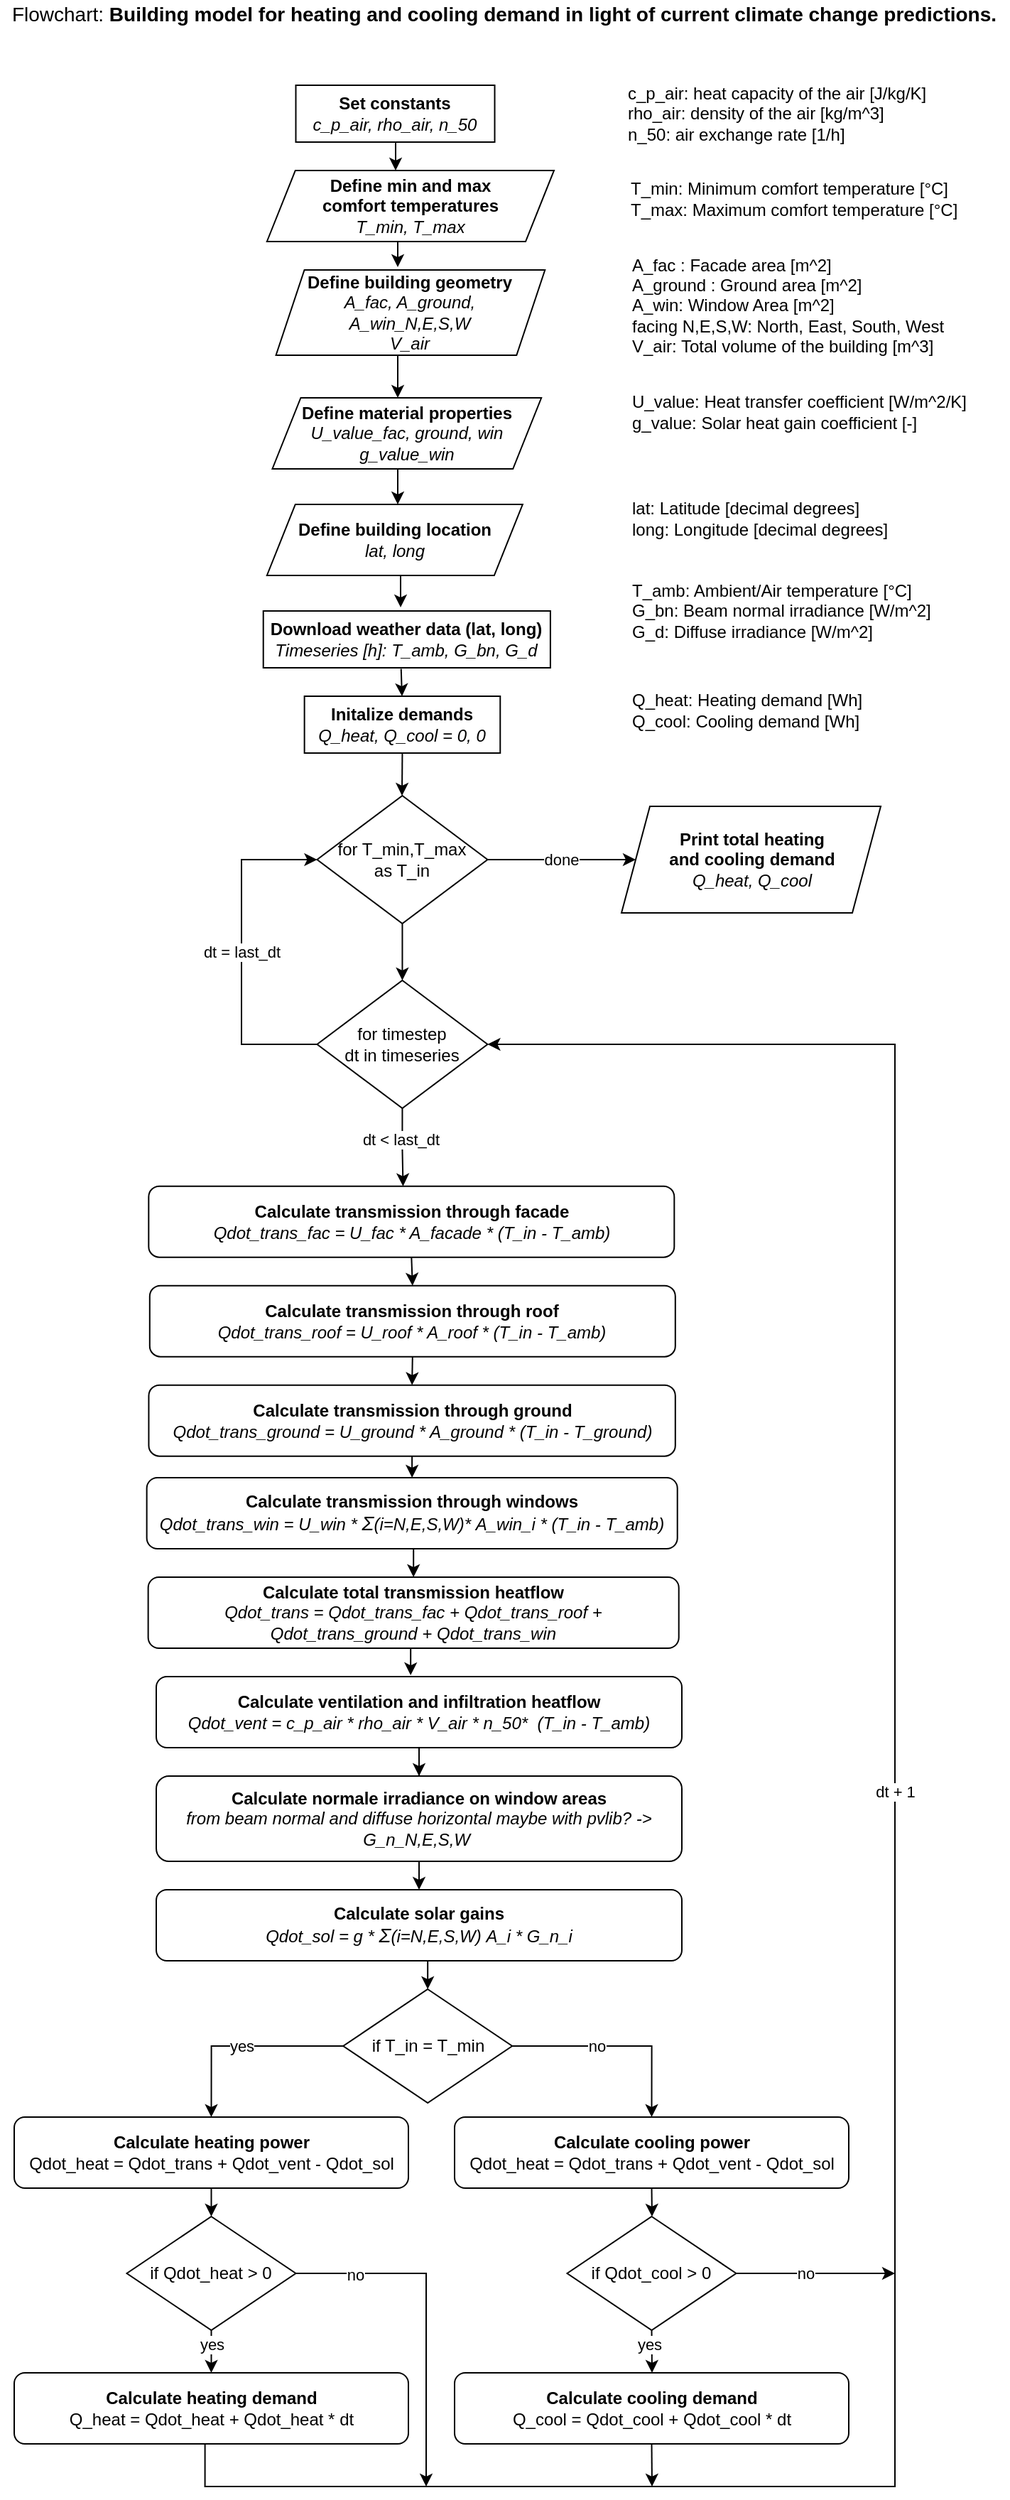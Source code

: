 <mxfile version="14.8.6" type="device"><diagram id="C5RBs43oDa-KdzZeNtuy" name="Page-1"><mxGraphModel dx="1119" dy="982" grid="1" gridSize="10" guides="1" tooltips="1" connect="1" arrows="1" fold="1" page="1" pageScale="1" pageWidth="827" pageHeight="1800" math="0" shadow="0"><root><mxCell id="WIyWlLk6GJQsqaUBKTNV-0"/><mxCell id="WIyWlLk6GJQsqaUBKTNV-1" parent="WIyWlLk6GJQsqaUBKTNV-0"/><mxCell id="WJljoZ-B6DHMMyOaBsbA-93" style="edgeStyle=elbowEdgeStyle;rounded=0;jumpStyle=arc;jumpSize=8;orthogonalLoop=1;jettySize=auto;html=1;exitX=0.48;exitY=1.018;exitDx=0;exitDy=0;entryX=0.5;entryY=0;entryDx=0;entryDy=0;exitPerimeter=0;" edge="1" parent="WIyWlLk6GJQsqaUBKTNV-1" source="WIyWlLk6GJQsqaUBKTNV-3" target="WJljoZ-B6DHMMyOaBsbA-91"><mxGeometry relative="1" as="geometry"><Array as="points"><mxPoint x="303" y="490"/></Array></mxGeometry></mxCell><mxCell id="WIyWlLk6GJQsqaUBKTNV-3" value="&lt;b&gt;Download weather data (lat, long)&lt;/b&gt;&lt;br&gt;&lt;i&gt;Timeseries [h]: T_amb, G_bn, G_d&lt;/i&gt;" style="rounded=0;whiteSpace=wrap;html=1;fontSize=12;glass=0;strokeWidth=1;shadow=0;" parent="WIyWlLk6GJQsqaUBKTNV-1" vertex="1"><mxGeometry x="205.36" y="450" width="202.09" height="40" as="geometry"/></mxCell><mxCell id="WJljoZ-B6DHMMyOaBsbA-79" style="edgeStyle=elbowEdgeStyle;rounded=0;jumpStyle=arc;jumpSize=8;orthogonalLoop=1;jettySize=auto;html=1;entryX=0.48;entryY=-0.064;entryDx=0;entryDy=0;entryPerimeter=0;" edge="1" parent="WIyWlLk6GJQsqaUBKTNV-1" source="WJljoZ-B6DHMMyOaBsbA-1" target="WIyWlLk6GJQsqaUBKTNV-3"><mxGeometry relative="1" as="geometry"><Array as="points"><mxPoint x="302" y="420"/><mxPoint x="310" y="420"/><mxPoint x="296" y="427"/></Array></mxGeometry></mxCell><mxCell id="WJljoZ-B6DHMMyOaBsbA-1" value="&lt;b&gt;Define building location&lt;br&gt;&lt;/b&gt;&lt;i&gt;lat, long&lt;/i&gt;" style="shape=parallelogram;perimeter=parallelogramPerimeter;whiteSpace=wrap;html=1;fixedSize=1;" vertex="1" parent="WIyWlLk6GJQsqaUBKTNV-1"><mxGeometry x="207.91" y="375" width="180" height="50" as="geometry"/></mxCell><mxCell id="WJljoZ-B6DHMMyOaBsbA-99" value="" style="edgeStyle=elbowEdgeStyle;rounded=0;jumpStyle=arc;jumpSize=8;orthogonalLoop=1;jettySize=auto;html=1;" edge="1" parent="WIyWlLk6GJQsqaUBKTNV-1" source="WJljoZ-B6DHMMyOaBsbA-4" target="WJljoZ-B6DHMMyOaBsbA-6"><mxGeometry relative="1" as="geometry"><Array as="points"><mxPoint x="300" y="280"/></Array></mxGeometry></mxCell><mxCell id="WJljoZ-B6DHMMyOaBsbA-4" value="&lt;b&gt;Define building geometry&lt;/b&gt;&lt;br&gt;&lt;i&gt;A_fac, A_ground, &lt;br&gt;A_win_N,E,S,W&lt;br&gt;V_air&lt;br&gt;&lt;/i&gt;" style="shape=parallelogram;perimeter=parallelogramPerimeter;whiteSpace=wrap;html=1;fixedSize=1;" vertex="1" parent="WIyWlLk6GJQsqaUBKTNV-1"><mxGeometry x="214.28" y="210" width="189.36" height="60" as="geometry"/></mxCell><mxCell id="WJljoZ-B6DHMMyOaBsbA-100" value="" style="edgeStyle=elbowEdgeStyle;rounded=0;jumpStyle=arc;jumpSize=8;orthogonalLoop=1;jettySize=auto;html=1;" edge="1" parent="WIyWlLk6GJQsqaUBKTNV-1" source="WJljoZ-B6DHMMyOaBsbA-6" target="WJljoZ-B6DHMMyOaBsbA-1"><mxGeometry relative="1" as="geometry"/></mxCell><mxCell id="WJljoZ-B6DHMMyOaBsbA-6" value="&lt;b&gt;Define material properties&lt;/b&gt;&lt;br&gt;&lt;i&gt;U_value_fac, ground, win&lt;br&gt;g_value_win&lt;/i&gt;" style="shape=parallelogram;perimeter=parallelogramPerimeter;whiteSpace=wrap;html=1;fixedSize=1;" vertex="1" parent="WIyWlLk6GJQsqaUBKTNV-1"><mxGeometry x="211.72" y="300" width="189.37" height="50" as="geometry"/></mxCell><mxCell id="WJljoZ-B6DHMMyOaBsbA-54" style="edgeStyle=orthogonalEdgeStyle;rounded=0;orthogonalLoop=1;jettySize=auto;html=1;exitX=0.5;exitY=1;exitDx=0;exitDy=0;entryX=0.5;entryY=0;entryDx=0;entryDy=0;" edge="1" parent="WIyWlLk6GJQsqaUBKTNV-1" source="WJljoZ-B6DHMMyOaBsbA-8" target="WJljoZ-B6DHMMyOaBsbA-53"><mxGeometry relative="1" as="geometry"/></mxCell><mxCell id="WJljoZ-B6DHMMyOaBsbA-8" value="&lt;b&gt;Calculate transmission through facade&lt;br&gt;&lt;/b&gt;&lt;i&gt;Qdot_trans_fac = U_fac * A_facade * (T_in - T_amb)&lt;/i&gt;" style="rounded=1;whiteSpace=wrap;html=1;fontSize=12;glass=0;strokeWidth=1;shadow=0;" vertex="1" parent="WIyWlLk6GJQsqaUBKTNV-1"><mxGeometry x="124.66" y="854.83" width="370" height="50" as="geometry"/></mxCell><mxCell id="WJljoZ-B6DHMMyOaBsbA-21" style="edgeStyle=orthogonalEdgeStyle;rounded=0;orthogonalLoop=1;jettySize=auto;html=1;entryX=0.5;entryY=0;entryDx=0;entryDy=0;" edge="1" parent="WIyWlLk6GJQsqaUBKTNV-1" source="WJljoZ-B6DHMMyOaBsbA-11" target="WJljoZ-B6DHMMyOaBsbA-20"><mxGeometry relative="1" as="geometry"/></mxCell><mxCell id="WJljoZ-B6DHMMyOaBsbA-11" value="&lt;b&gt;Calculate ventilation and infiltration heatflow&lt;br&gt;&lt;/b&gt;&lt;i&gt;Qdot_vent = c_p_air * rho_air * V_air * n_50*&amp;nbsp; (T_in - T_amb)&lt;/i&gt;" style="rounded=1;whiteSpace=wrap;html=1;fontSize=12;glass=0;strokeWidth=1;shadow=0;" vertex="1" parent="WIyWlLk6GJQsqaUBKTNV-1"><mxGeometry x="130" y="1200" width="370" height="50" as="geometry"/></mxCell><mxCell id="WJljoZ-B6DHMMyOaBsbA-36" style="edgeStyle=orthogonalEdgeStyle;rounded=0;orthogonalLoop=1;jettySize=auto;html=1;exitX=0.5;exitY=1;exitDx=0;exitDy=0;entryX=0.5;entryY=0;entryDx=0;entryDy=0;" edge="1" parent="WIyWlLk6GJQsqaUBKTNV-1" source="WJljoZ-B6DHMMyOaBsbA-13" target="WJljoZ-B6DHMMyOaBsbA-35"><mxGeometry relative="1" as="geometry"/></mxCell><mxCell id="WJljoZ-B6DHMMyOaBsbA-13" value="&lt;b&gt;Calculate solar gains&lt;br&gt;&lt;/b&gt;&lt;i&gt;Qdot_sol = g *&amp;nbsp;&lt;font style=&quot;font-size: 14px&quot;&gt;Σ&lt;/font&gt;&lt;font style=&quot;font-size: 12px&quot;&gt;(i=N,E,S,W)&lt;/font&gt;&amp;nbsp;A_i * G_n_i&lt;/i&gt;" style="rounded=1;whiteSpace=wrap;html=1;fontSize=12;glass=0;strokeWidth=1;shadow=0;" vertex="1" parent="WIyWlLk6GJQsqaUBKTNV-1"><mxGeometry x="130" y="1350" width="370" height="50" as="geometry"/></mxCell><mxCell id="WJljoZ-B6DHMMyOaBsbA-27" style="edgeStyle=orthogonalEdgeStyle;rounded=0;orthogonalLoop=1;jettySize=auto;html=1;exitX=0.484;exitY=1.004;exitDx=0;exitDy=0;exitPerimeter=0;entryX=1;entryY=0.5;entryDx=0;entryDy=0;" edge="1" parent="WIyWlLk6GJQsqaUBKTNV-1" source="WJljoZ-B6DHMMyOaBsbA-38" target="WJljoZ-B6DHMMyOaBsbA-18"><mxGeometry relative="1" as="geometry"><mxPoint x="350" y="785" as="targetPoint"/><Array as="points"><mxPoint x="164" y="1770"/><mxPoint x="650" y="1770"/><mxPoint x="650" y="755"/></Array></mxGeometry></mxCell><mxCell id="WJljoZ-B6DHMMyOaBsbA-30" value="dt + 1" style="edgeLabel;html=1;align=center;verticalAlign=middle;resizable=0;points=[];" vertex="1" connectable="0" parent="WJljoZ-B6DHMMyOaBsbA-27"><mxGeometry x="0.059" y="1" relative="1" as="geometry"><mxPoint x="1" y="-43" as="offset"/></mxGeometry></mxCell><mxCell id="WJljoZ-B6DHMMyOaBsbA-64" style="edgeStyle=orthogonalEdgeStyle;rounded=0;orthogonalLoop=1;jettySize=auto;html=1;exitX=0.5;exitY=1;exitDx=0;exitDy=0;entryX=0.5;entryY=0;entryDx=0;entryDy=0;" edge="1" parent="WIyWlLk6GJQsqaUBKTNV-1" source="WJljoZ-B6DHMMyOaBsbA-15" target="WJljoZ-B6DHMMyOaBsbA-63"><mxGeometry relative="1" as="geometry"/></mxCell><mxCell id="WJljoZ-B6DHMMyOaBsbA-15" value="&lt;b&gt;Calculate heating power&lt;br&gt;&lt;/b&gt;Qdot_heat = Qdot_trans + Qdot_vent - Qdot_sol" style="rounded=1;whiteSpace=wrap;html=1;fontSize=12;glass=0;strokeWidth=1;shadow=0;" vertex="1" parent="WIyWlLk6GJQsqaUBKTNV-1"><mxGeometry x="30.0" y="1510" width="277.5" height="50" as="geometry"/></mxCell><mxCell id="WJljoZ-B6DHMMyOaBsbA-103" style="edgeStyle=elbowEdgeStyle;rounded=0;jumpStyle=arc;jumpSize=8;orthogonalLoop=1;jettySize=auto;html=1;exitX=0.5;exitY=1;exitDx=0;exitDy=0;" edge="1" parent="WIyWlLk6GJQsqaUBKTNV-1" source="WJljoZ-B6DHMMyOaBsbA-16"><mxGeometry relative="1" as="geometry"><mxPoint x="300" y="208" as="targetPoint"/><Array as="points"><mxPoint x="300" y="200"/></Array></mxGeometry></mxCell><mxCell id="WJljoZ-B6DHMMyOaBsbA-16" value="&lt;b&gt;Define min and max &lt;br&gt;comfort temperatures&lt;br&gt;&lt;/b&gt;&lt;i&gt;T_min, T_max&lt;/i&gt;" style="shape=parallelogram;perimeter=parallelogramPerimeter;whiteSpace=wrap;html=1;fixedSize=1;" vertex="1" parent="WIyWlLk6GJQsqaUBKTNV-1"><mxGeometry x="207.91" y="140" width="202.09" height="50" as="geometry"/></mxCell><mxCell id="WJljoZ-B6DHMMyOaBsbA-25" style="edgeStyle=orthogonalEdgeStyle;rounded=0;orthogonalLoop=1;jettySize=auto;html=1;exitX=0.5;exitY=1;exitDx=0;exitDy=0;entryX=0.484;entryY=0;entryDx=0;entryDy=0;entryPerimeter=0;" edge="1" parent="WIyWlLk6GJQsqaUBKTNV-1" source="WJljoZ-B6DHMMyOaBsbA-18" target="WJljoZ-B6DHMMyOaBsbA-8"><mxGeometry relative="1" as="geometry"/></mxCell><mxCell id="WJljoZ-B6DHMMyOaBsbA-26" value="dt &amp;lt; last_dt" style="edgeLabel;html=1;align=center;verticalAlign=middle;resizable=0;points=[];" vertex="1" connectable="0" parent="WJljoZ-B6DHMMyOaBsbA-25"><mxGeometry x="-0.225" y="-1" relative="1" as="geometry"><mxPoint as="offset"/></mxGeometry></mxCell><mxCell id="WJljoZ-B6DHMMyOaBsbA-31" value="dt = last_dt" style="edgeStyle=orthogonalEdgeStyle;rounded=0;orthogonalLoop=1;jettySize=auto;html=1;exitX=0;exitY=0.5;exitDx=0;exitDy=0;entryX=0;entryY=0.5;entryDx=0;entryDy=0;" edge="1" parent="WIyWlLk6GJQsqaUBKTNV-1" source="WJljoZ-B6DHMMyOaBsbA-18" target="WJljoZ-B6DHMMyOaBsbA-23"><mxGeometry relative="1" as="geometry"><Array as="points"><mxPoint x="190" y="755"/><mxPoint x="190" y="625"/></Array></mxGeometry></mxCell><mxCell id="WJljoZ-B6DHMMyOaBsbA-18" value="for timestep&lt;br&gt;dt in timeseries" style="rhombus;whiteSpace=wrap;html=1;" vertex="1" parent="WIyWlLk6GJQsqaUBKTNV-1"><mxGeometry x="243.23" y="710" width="120" height="90" as="geometry"/></mxCell><mxCell id="WJljoZ-B6DHMMyOaBsbA-22" style="edgeStyle=orthogonalEdgeStyle;rounded=0;orthogonalLoop=1;jettySize=auto;html=1;exitX=0.5;exitY=1;exitDx=0;exitDy=0;entryX=0.5;entryY=0;entryDx=0;entryDy=0;" edge="1" parent="WIyWlLk6GJQsqaUBKTNV-1" source="WJljoZ-B6DHMMyOaBsbA-20" target="WJljoZ-B6DHMMyOaBsbA-13"><mxGeometry relative="1" as="geometry"/></mxCell><mxCell id="WJljoZ-B6DHMMyOaBsbA-20" value="&lt;b&gt;Calculate normale irradiance on window areas&lt;/b&gt;&lt;br&gt;&lt;i&gt;from beam normal and diffuse horizontal maybe with pvlib? -&amp;gt; G_n_N,E,S,W&lt;/i&gt;&lt;b&gt;&amp;nbsp;&lt;/b&gt;" style="rounded=1;whiteSpace=wrap;html=1;" vertex="1" parent="WIyWlLk6GJQsqaUBKTNV-1"><mxGeometry x="130" y="1270" width="370" height="60" as="geometry"/></mxCell><mxCell id="WJljoZ-B6DHMMyOaBsbA-33" value="done" style="edgeStyle=orthogonalEdgeStyle;rounded=0;orthogonalLoop=1;jettySize=auto;html=1;exitX=1;exitY=0.5;exitDx=0;exitDy=0;entryX=0;entryY=0.5;entryDx=0;entryDy=0;" edge="1" parent="WIyWlLk6GJQsqaUBKTNV-1" source="WJljoZ-B6DHMMyOaBsbA-23" target="WJljoZ-B6DHMMyOaBsbA-32"><mxGeometry relative="1" as="geometry"/></mxCell><mxCell id="WJljoZ-B6DHMMyOaBsbA-34" style="edgeStyle=orthogonalEdgeStyle;rounded=0;orthogonalLoop=1;jettySize=auto;html=1;entryX=0.5;entryY=0;entryDx=0;entryDy=0;" edge="1" parent="WIyWlLk6GJQsqaUBKTNV-1" source="WJljoZ-B6DHMMyOaBsbA-23" target="WJljoZ-B6DHMMyOaBsbA-18"><mxGeometry relative="1" as="geometry"/></mxCell><mxCell id="WJljoZ-B6DHMMyOaBsbA-23" value="for T_min,T_max&lt;br&gt;as T_in" style="rhombus;whiteSpace=wrap;html=1;" vertex="1" parent="WIyWlLk6GJQsqaUBKTNV-1"><mxGeometry x="243.23" y="580" width="120" height="90" as="geometry"/></mxCell><mxCell id="WJljoZ-B6DHMMyOaBsbA-32" value="&lt;b&gt;Print total heating &lt;br&gt;and cooling demand&lt;/b&gt;&lt;br&gt;&lt;i&gt;Q_heat, Q_cool&lt;/i&gt;" style="shape=parallelogram;perimeter=parallelogramPerimeter;whiteSpace=wrap;html=1;fixedSize=1;" vertex="1" parent="WIyWlLk6GJQsqaUBKTNV-1"><mxGeometry x="457.5" y="587.5" width="182.5" height="75" as="geometry"/></mxCell><mxCell id="WJljoZ-B6DHMMyOaBsbA-37" value="yes" style="edgeStyle=orthogonalEdgeStyle;rounded=0;orthogonalLoop=1;jettySize=auto;html=1;exitX=0;exitY=0.5;exitDx=0;exitDy=0;entryX=0.5;entryY=0;entryDx=0;entryDy=0;" edge="1" parent="WIyWlLk6GJQsqaUBKTNV-1" source="WJljoZ-B6DHMMyOaBsbA-35" target="WJljoZ-B6DHMMyOaBsbA-15"><mxGeometry relative="1" as="geometry"/></mxCell><mxCell id="WJljoZ-B6DHMMyOaBsbA-46" style="edgeStyle=orthogonalEdgeStyle;rounded=0;orthogonalLoop=1;jettySize=auto;html=1;exitX=1;exitY=0.5;exitDx=0;exitDy=0;entryX=0.5;entryY=0;entryDx=0;entryDy=0;" edge="1" parent="WIyWlLk6GJQsqaUBKTNV-1" source="WJljoZ-B6DHMMyOaBsbA-35" target="WJljoZ-B6DHMMyOaBsbA-42"><mxGeometry relative="1" as="geometry"/></mxCell><mxCell id="WJljoZ-B6DHMMyOaBsbA-47" value="no" style="edgeLabel;html=1;align=center;verticalAlign=middle;resizable=0;points=[];" vertex="1" connectable="0" parent="WJljoZ-B6DHMMyOaBsbA-46"><mxGeometry x="-0.196" relative="1" as="geometry"><mxPoint as="offset"/></mxGeometry></mxCell><mxCell id="WJljoZ-B6DHMMyOaBsbA-35" value="if T_in = T_min" style="rhombus;whiteSpace=wrap;html=1;" vertex="1" parent="WIyWlLk6GJQsqaUBKTNV-1"><mxGeometry x="261.59" y="1420" width="119" height="80" as="geometry"/></mxCell><mxCell id="WJljoZ-B6DHMMyOaBsbA-38" value="&lt;b&gt;Calculate heating demand&lt;br&gt;&lt;/b&gt;Q_heat = Qdot_heat + Qdot_heat * dt" style="rounded=1;whiteSpace=wrap;html=1;fontSize=12;glass=0;strokeWidth=1;shadow=0;" vertex="1" parent="WIyWlLk6GJQsqaUBKTNV-1"><mxGeometry x="30.0" y="1690" width="277.5" height="50" as="geometry"/></mxCell><mxCell id="WJljoZ-B6DHMMyOaBsbA-69" style="edgeStyle=elbowEdgeStyle;rounded=0;jumpStyle=arc;jumpSize=8;orthogonalLoop=1;jettySize=auto;html=1;exitX=0.5;exitY=1;exitDx=0;exitDy=0;entryX=0.5;entryY=0;entryDx=0;entryDy=0;" edge="1" parent="WIyWlLk6GJQsqaUBKTNV-1" source="WJljoZ-B6DHMMyOaBsbA-42" target="WJljoZ-B6DHMMyOaBsbA-68"><mxGeometry relative="1" as="geometry"/></mxCell><mxCell id="WJljoZ-B6DHMMyOaBsbA-42" value="&lt;b&gt;Calculate cooling power&lt;br&gt;&lt;/b&gt;Qdot_heat = Qdot_trans + Qdot_vent - Qdot_sol" style="rounded=1;whiteSpace=wrap;html=1;fontSize=12;glass=0;strokeWidth=1;shadow=0;" vertex="1" parent="WIyWlLk6GJQsqaUBKTNV-1"><mxGeometry x="340" y="1510" width="277.5" height="50" as="geometry"/></mxCell><mxCell id="WJljoZ-B6DHMMyOaBsbA-74" style="edgeStyle=elbowEdgeStyle;rounded=0;jumpStyle=arc;jumpSize=8;orthogonalLoop=1;jettySize=auto;html=1;exitX=0.5;exitY=1;exitDx=0;exitDy=0;" edge="1" parent="WIyWlLk6GJQsqaUBKTNV-1" source="WJljoZ-B6DHMMyOaBsbA-43"><mxGeometry relative="1" as="geometry"><mxPoint x="479" y="1770" as="targetPoint"/><Array as="points"><mxPoint x="479" y="1760"/></Array></mxGeometry></mxCell><mxCell id="WJljoZ-B6DHMMyOaBsbA-43" value="&lt;b&gt;Calculate cooling demand&lt;br&gt;&lt;/b&gt;Q_cool = Qdot_cool + Qdot_cool * dt" style="rounded=1;whiteSpace=wrap;html=1;fontSize=12;glass=0;strokeWidth=1;shadow=0;" vertex="1" parent="WIyWlLk6GJQsqaUBKTNV-1"><mxGeometry x="340" y="1690" width="277.5" height="50" as="geometry"/></mxCell><mxCell id="WJljoZ-B6DHMMyOaBsbA-83" value="" style="edgeStyle=elbowEdgeStyle;rounded=0;jumpStyle=arc;jumpSize=8;orthogonalLoop=1;jettySize=auto;html=1;" edge="1" parent="WIyWlLk6GJQsqaUBKTNV-1" source="WJljoZ-B6DHMMyOaBsbA-50" target="WJljoZ-B6DHMMyOaBsbA-16"><mxGeometry relative="1" as="geometry"/></mxCell><mxCell id="WJljoZ-B6DHMMyOaBsbA-50" value="&lt;b&gt;Set constants&lt;br&gt;&lt;/b&gt;&lt;i&gt;c_p_air, rho_air, n_50&lt;/i&gt;" style="rounded=0;whiteSpace=wrap;html=1;" vertex="1" parent="WIyWlLk6GJQsqaUBKTNV-1"><mxGeometry x="228.25" y="80" width="140" height="40" as="geometry"/></mxCell><mxCell id="WJljoZ-B6DHMMyOaBsbA-57" style="edgeStyle=orthogonalEdgeStyle;rounded=0;orthogonalLoop=1;jettySize=auto;html=1;exitX=0.5;exitY=1;exitDx=0;exitDy=0;entryX=0.5;entryY=0;entryDx=0;entryDy=0;" edge="1" parent="WIyWlLk6GJQsqaUBKTNV-1" source="WJljoZ-B6DHMMyOaBsbA-53" target="WJljoZ-B6DHMMyOaBsbA-55"><mxGeometry relative="1" as="geometry"/></mxCell><mxCell id="WJljoZ-B6DHMMyOaBsbA-53" value="&lt;b&gt;Calculate transmission through roof&lt;br&gt;&lt;/b&gt;&lt;i&gt;Qdot_trans_roof = U_roof * A_roof * (T_in - T_amb)&lt;/i&gt;" style="rounded=1;whiteSpace=wrap;html=1;fontSize=12;glass=0;strokeWidth=1;shadow=0;" vertex="1" parent="WIyWlLk6GJQsqaUBKTNV-1"><mxGeometry x="125.4" y="924.83" width="370" height="50" as="geometry"/></mxCell><mxCell id="WJljoZ-B6DHMMyOaBsbA-58" style="edgeStyle=orthogonalEdgeStyle;rounded=0;orthogonalLoop=1;jettySize=auto;html=1;exitX=0.5;exitY=1;exitDx=0;exitDy=0;entryX=0.5;entryY=0;entryDx=0;entryDy=0;" edge="1" parent="WIyWlLk6GJQsqaUBKTNV-1" source="WJljoZ-B6DHMMyOaBsbA-55" target="WJljoZ-B6DHMMyOaBsbA-56"><mxGeometry relative="1" as="geometry"/></mxCell><mxCell id="WJljoZ-B6DHMMyOaBsbA-55" value="&lt;b&gt;Calculate transmission through ground&lt;br&gt;&lt;/b&gt;&lt;i&gt;Qdot_trans_ground = U_ground * A_ground * (T_in - T_ground)&lt;/i&gt;" style="rounded=1;whiteSpace=wrap;html=1;fontSize=12;glass=0;strokeWidth=1;shadow=0;" vertex="1" parent="WIyWlLk6GJQsqaUBKTNV-1"><mxGeometry x="124.72" y="994.83" width="370.68" height="50" as="geometry"/></mxCell><mxCell id="WJljoZ-B6DHMMyOaBsbA-61" style="edgeStyle=orthogonalEdgeStyle;rounded=0;orthogonalLoop=1;jettySize=auto;html=1;exitX=0.5;exitY=1;exitDx=0;exitDy=0;entryX=0.5;entryY=0;entryDx=0;entryDy=0;" edge="1" parent="WIyWlLk6GJQsqaUBKTNV-1" source="WJljoZ-B6DHMMyOaBsbA-56" target="WJljoZ-B6DHMMyOaBsbA-59"><mxGeometry relative="1" as="geometry"/></mxCell><mxCell id="WJljoZ-B6DHMMyOaBsbA-56" value="&lt;b&gt;Calculate transmission through windows&lt;br&gt;&lt;/b&gt;&lt;i&gt;Qdot_trans_win = U_win *&amp;nbsp;&lt;/i&gt;&lt;i&gt;&lt;font style=&quot;font-size: 14px&quot;&gt;Σ&lt;/font&gt;(i=N,E,S,W)*&amp;nbsp;&lt;/i&gt;&lt;i&gt;A_win_i * (T_in - T_amb)&lt;/i&gt;" style="rounded=1;whiteSpace=wrap;html=1;fontSize=12;glass=0;strokeWidth=1;shadow=0;" vertex="1" parent="WIyWlLk6GJQsqaUBKTNV-1"><mxGeometry x="123.32" y="1060" width="373.54" height="50" as="geometry"/></mxCell><mxCell id="WJljoZ-B6DHMMyOaBsbA-62" style="edgeStyle=orthogonalEdgeStyle;rounded=0;orthogonalLoop=1;jettySize=auto;html=1;exitX=0.5;exitY=1;exitDx=0;exitDy=0;entryX=0.484;entryY=-0.019;entryDx=0;entryDy=0;entryPerimeter=0;" edge="1" parent="WIyWlLk6GJQsqaUBKTNV-1" source="WJljoZ-B6DHMMyOaBsbA-59" target="WJljoZ-B6DHMMyOaBsbA-11"><mxGeometry relative="1" as="geometry"/></mxCell><mxCell id="WJljoZ-B6DHMMyOaBsbA-59" value="&lt;b&gt;Calculate total transmission heatflow&lt;br&gt;&lt;/b&gt;&lt;i&gt;Qdot_trans = Qdot_trans_fac + Qdot_trans_roof + Qdot_trans_ground + Qdot_trans_win&lt;/i&gt;" style="rounded=1;whiteSpace=wrap;html=1;fontSize=12;glass=0;strokeWidth=1;shadow=0;" vertex="1" parent="WIyWlLk6GJQsqaUBKTNV-1"><mxGeometry x="124.32" y="1130" width="373.54" height="50" as="geometry"/></mxCell><mxCell id="WJljoZ-B6DHMMyOaBsbA-65" value="yes" style="edgeStyle=orthogonalEdgeStyle;rounded=0;orthogonalLoop=1;jettySize=auto;html=1;exitX=0.5;exitY=1;exitDx=0;exitDy=0;entryX=0.5;entryY=0;entryDx=0;entryDy=0;" edge="1" parent="WIyWlLk6GJQsqaUBKTNV-1" source="WJljoZ-B6DHMMyOaBsbA-63" target="WJljoZ-B6DHMMyOaBsbA-38"><mxGeometry x="-0.333" relative="1" as="geometry"><mxPoint as="offset"/></mxGeometry></mxCell><mxCell id="WJljoZ-B6DHMMyOaBsbA-66" style="edgeStyle=elbowEdgeStyle;rounded=0;orthogonalLoop=1;jettySize=auto;html=1;exitX=1;exitY=0.5;exitDx=0;exitDy=0;jumpStyle=arc;jumpSize=8;" edge="1" parent="WIyWlLk6GJQsqaUBKTNV-1" source="WJljoZ-B6DHMMyOaBsbA-63"><mxGeometry relative="1" as="geometry"><mxPoint x="320" y="1770" as="targetPoint"/><Array as="points"><mxPoint x="320" y="1700"/><mxPoint x="320" y="1690"/></Array></mxGeometry></mxCell><mxCell id="WJljoZ-B6DHMMyOaBsbA-67" value="no" style="edgeLabel;html=1;align=center;verticalAlign=middle;resizable=0;points=[];" vertex="1" connectable="0" parent="WJljoZ-B6DHMMyOaBsbA-66"><mxGeometry x="-0.66" y="-1" relative="1" as="geometry"><mxPoint as="offset"/></mxGeometry></mxCell><mxCell id="WJljoZ-B6DHMMyOaBsbA-63" value="if Qdot_heat &amp;gt; 0" style="rhombus;whiteSpace=wrap;html=1;" vertex="1" parent="WIyWlLk6GJQsqaUBKTNV-1"><mxGeometry x="109.25" y="1580" width="119" height="80" as="geometry"/></mxCell><mxCell id="WJljoZ-B6DHMMyOaBsbA-70" style="edgeStyle=elbowEdgeStyle;rounded=0;jumpStyle=arc;jumpSize=8;orthogonalLoop=1;jettySize=auto;html=1;exitX=0.5;exitY=1;exitDx=0;exitDy=0;entryX=0.5;entryY=0;entryDx=0;entryDy=0;" edge="1" parent="WIyWlLk6GJQsqaUBKTNV-1" source="WJljoZ-B6DHMMyOaBsbA-68" target="WJljoZ-B6DHMMyOaBsbA-43"><mxGeometry relative="1" as="geometry"/></mxCell><mxCell id="WJljoZ-B6DHMMyOaBsbA-71" value="yes" style="edgeLabel;html=1;align=center;verticalAlign=middle;resizable=0;points=[];" vertex="1" connectable="0" parent="WJljoZ-B6DHMMyOaBsbA-70"><mxGeometry x="-0.351" y="-2" relative="1" as="geometry"><mxPoint as="offset"/></mxGeometry></mxCell><mxCell id="WJljoZ-B6DHMMyOaBsbA-72" style="edgeStyle=elbowEdgeStyle;rounded=0;jumpStyle=arc;jumpSize=8;orthogonalLoop=1;jettySize=auto;html=1;exitX=1;exitY=0.5;exitDx=0;exitDy=0;" edge="1" parent="WIyWlLk6GJQsqaUBKTNV-1" source="WJljoZ-B6DHMMyOaBsbA-68"><mxGeometry relative="1" as="geometry"><mxPoint x="650" y="1620" as="targetPoint"/><Array as="points"><mxPoint x="620" y="1620"/></Array></mxGeometry></mxCell><mxCell id="WJljoZ-B6DHMMyOaBsbA-73" value="no" style="edgeLabel;html=1;align=center;verticalAlign=middle;resizable=0;points=[];" vertex="1" connectable="0" parent="WJljoZ-B6DHMMyOaBsbA-72"><mxGeometry x="-0.143" relative="1" as="geometry"><mxPoint as="offset"/></mxGeometry></mxCell><mxCell id="WJljoZ-B6DHMMyOaBsbA-68" value="if Qdot_cool &amp;gt; 0" style="rhombus;whiteSpace=wrap;html=1;" vertex="1" parent="WIyWlLk6GJQsqaUBKTNV-1"><mxGeometry x="419.25" y="1580" width="119" height="80" as="geometry"/></mxCell><mxCell id="WJljoZ-B6DHMMyOaBsbA-84" value="&lt;span&gt;A_fac : Facade area [m^2]&lt;/span&gt;&lt;br&gt;A_ground : Ground area [m^2]&lt;br&gt;A_win: Window Area [m^2]&lt;br&gt;facing N,E,S,W: North, East, South, West&lt;br&gt;V_air: Total volume of the building [m^3]" style="text;html=1;strokeColor=none;fillColor=none;align=left;verticalAlign=middle;whiteSpace=wrap;rounded=0;" vertex="1" parent="WIyWlLk6GJQsqaUBKTNV-1"><mxGeometry x="463.2" y="200" width="235.5" height="70" as="geometry"/></mxCell><mxCell id="WJljoZ-B6DHMMyOaBsbA-85" value="lat: Latitude [decimal degrees]&lt;br&gt;long: Longitude [decimal degrees]" style="text;html=1;strokeColor=none;fillColor=none;align=left;verticalAlign=middle;whiteSpace=wrap;rounded=0;" vertex="1" parent="WIyWlLk6GJQsqaUBKTNV-1"><mxGeometry x="463.2" y="375" width="212.14" height="20" as="geometry"/></mxCell><mxCell id="WJljoZ-B6DHMMyOaBsbA-86" value="T_amb: Ambient/Air temperature [°C] G_bn: Beam normal irradiance [W/m^2]&lt;br&gt;G_d: Diffuse irradiance [W/m^2]" style="text;html=1;strokeColor=none;fillColor=none;align=left;verticalAlign=middle;whiteSpace=wrap;rounded=0;" vertex="1" parent="WIyWlLk6GJQsqaUBKTNV-1"><mxGeometry x="463.2" y="430" width="215.5" height="40" as="geometry"/></mxCell><mxCell id="WJljoZ-B6DHMMyOaBsbA-87" value="&lt;span&gt;c_p_air: heat capacity of the air [J/kg/K]&lt;/span&gt;&lt;br&gt;rho_air: density of the air [kg/m^3]&lt;br&gt;n_50: air exchange rate [1/h]" style="text;html=1;strokeColor=none;fillColor=none;align=left;verticalAlign=middle;whiteSpace=wrap;rounded=0;" vertex="1" parent="WIyWlLk6GJQsqaUBKTNV-1"><mxGeometry x="460" y="80" width="235.5" height="40" as="geometry"/></mxCell><mxCell id="WJljoZ-B6DHMMyOaBsbA-88" value="T_min: Minimum comfort temperature [°C]&lt;br&gt;T_max: Maximum comfort temperature [°C]" style="text;html=1;strokeColor=none;fillColor=none;align=left;verticalAlign=middle;whiteSpace=wrap;rounded=0;" vertex="1" parent="WIyWlLk6GJQsqaUBKTNV-1"><mxGeometry x="462.2" y="140" width="235.5" height="40" as="geometry"/></mxCell><mxCell id="WJljoZ-B6DHMMyOaBsbA-89" value="U_value: Heat transfer coefficient [W/m^2/K]&lt;br&gt;g_value: Solar heat gain coefficient [-]" style="text;html=1;strokeColor=none;fillColor=none;align=left;verticalAlign=middle;whiteSpace=wrap;rounded=0;" vertex="1" parent="WIyWlLk6GJQsqaUBKTNV-1"><mxGeometry x="463.2" y="290" width="253.14" height="40" as="geometry"/></mxCell><mxCell id="WJljoZ-B6DHMMyOaBsbA-90" value="&lt;div style=&quot;text-align: left&quot;&gt;&lt;span style=&quot;font-size: 14px&quot;&gt;Flowchart:&amp;nbsp;&lt;/span&gt;&lt;b style=&quot;font-size: 14px&quot;&gt;Building model for heating and cooling demand&amp;nbsp;in light of current climate change predictions.&lt;/b&gt;&lt;/div&gt;" style="text;html=1;strokeColor=none;fillColor=none;align=center;verticalAlign=middle;whiteSpace=wrap;rounded=0;" vertex="1" parent="WIyWlLk6GJQsqaUBKTNV-1"><mxGeometry x="20" y="20" width="710" height="20" as="geometry"/></mxCell><mxCell id="WJljoZ-B6DHMMyOaBsbA-94" style="edgeStyle=elbowEdgeStyle;rounded=0;jumpStyle=arc;jumpSize=8;orthogonalLoop=1;jettySize=auto;html=1;exitX=0.5;exitY=1;exitDx=0;exitDy=0;entryX=0.5;entryY=0;entryDx=0;entryDy=0;" edge="1" parent="WIyWlLk6GJQsqaUBKTNV-1" source="WJljoZ-B6DHMMyOaBsbA-91" target="WJljoZ-B6DHMMyOaBsbA-23"><mxGeometry relative="1" as="geometry"><Array as="points"><mxPoint x="303" y="560"/></Array></mxGeometry></mxCell><mxCell id="WJljoZ-B6DHMMyOaBsbA-91" value="&lt;b&gt;Initalize demands&lt;/b&gt;&lt;br&gt;&lt;i&gt;Q_heat, Q_cool = 0, 0&lt;/i&gt;" style="rounded=0;whiteSpace=wrap;html=1;fontSize=12;glass=0;strokeWidth=1;shadow=0;" vertex="1" parent="WIyWlLk6GJQsqaUBKTNV-1"><mxGeometry x="234.32" y="510" width="137.81" height="40" as="geometry"/></mxCell><mxCell id="WJljoZ-B6DHMMyOaBsbA-92" value="Q_heat: Heating demand [Wh]&lt;br&gt;Q_cool: Cooling demand [Wh]" style="text;html=1;strokeColor=none;fillColor=none;align=left;verticalAlign=middle;whiteSpace=wrap;rounded=0;" vertex="1" parent="WIyWlLk6GJQsqaUBKTNV-1"><mxGeometry x="463.2" y="500" width="215.5" height="40" as="geometry"/></mxCell></root></mxGraphModel></diagram></mxfile>